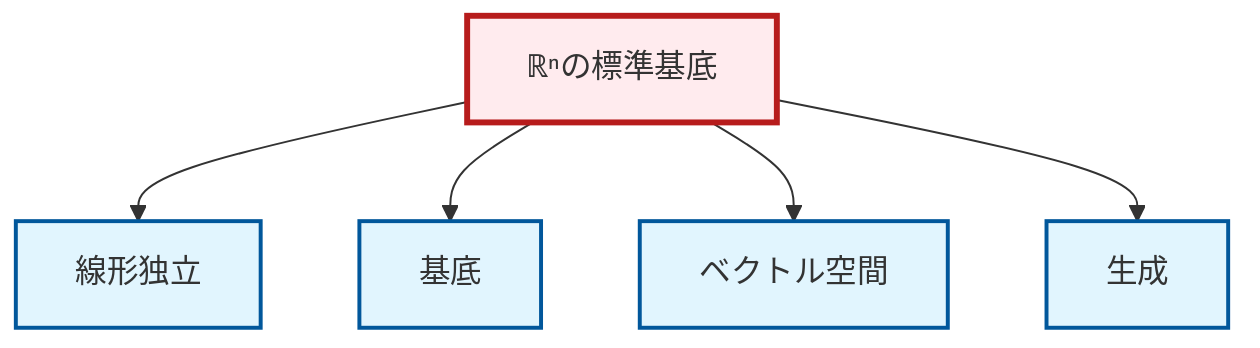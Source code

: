 graph TD
    classDef definition fill:#e1f5fe,stroke:#01579b,stroke-width:2px
    classDef theorem fill:#f3e5f5,stroke:#4a148c,stroke-width:2px
    classDef axiom fill:#fff3e0,stroke:#e65100,stroke-width:2px
    classDef example fill:#e8f5e9,stroke:#1b5e20,stroke-width:2px
    classDef current fill:#ffebee,stroke:#b71c1c,stroke-width:3px
    def-vector-space["ベクトル空間"]:::definition
    def-basis["基底"]:::definition
    def-linear-independence["線形独立"]:::definition
    ex-standard-basis-rn["ℝⁿの標準基底"]:::example
    def-span["生成"]:::definition
    ex-standard-basis-rn --> def-linear-independence
    ex-standard-basis-rn --> def-basis
    ex-standard-basis-rn --> def-vector-space
    ex-standard-basis-rn --> def-span
    class ex-standard-basis-rn current
